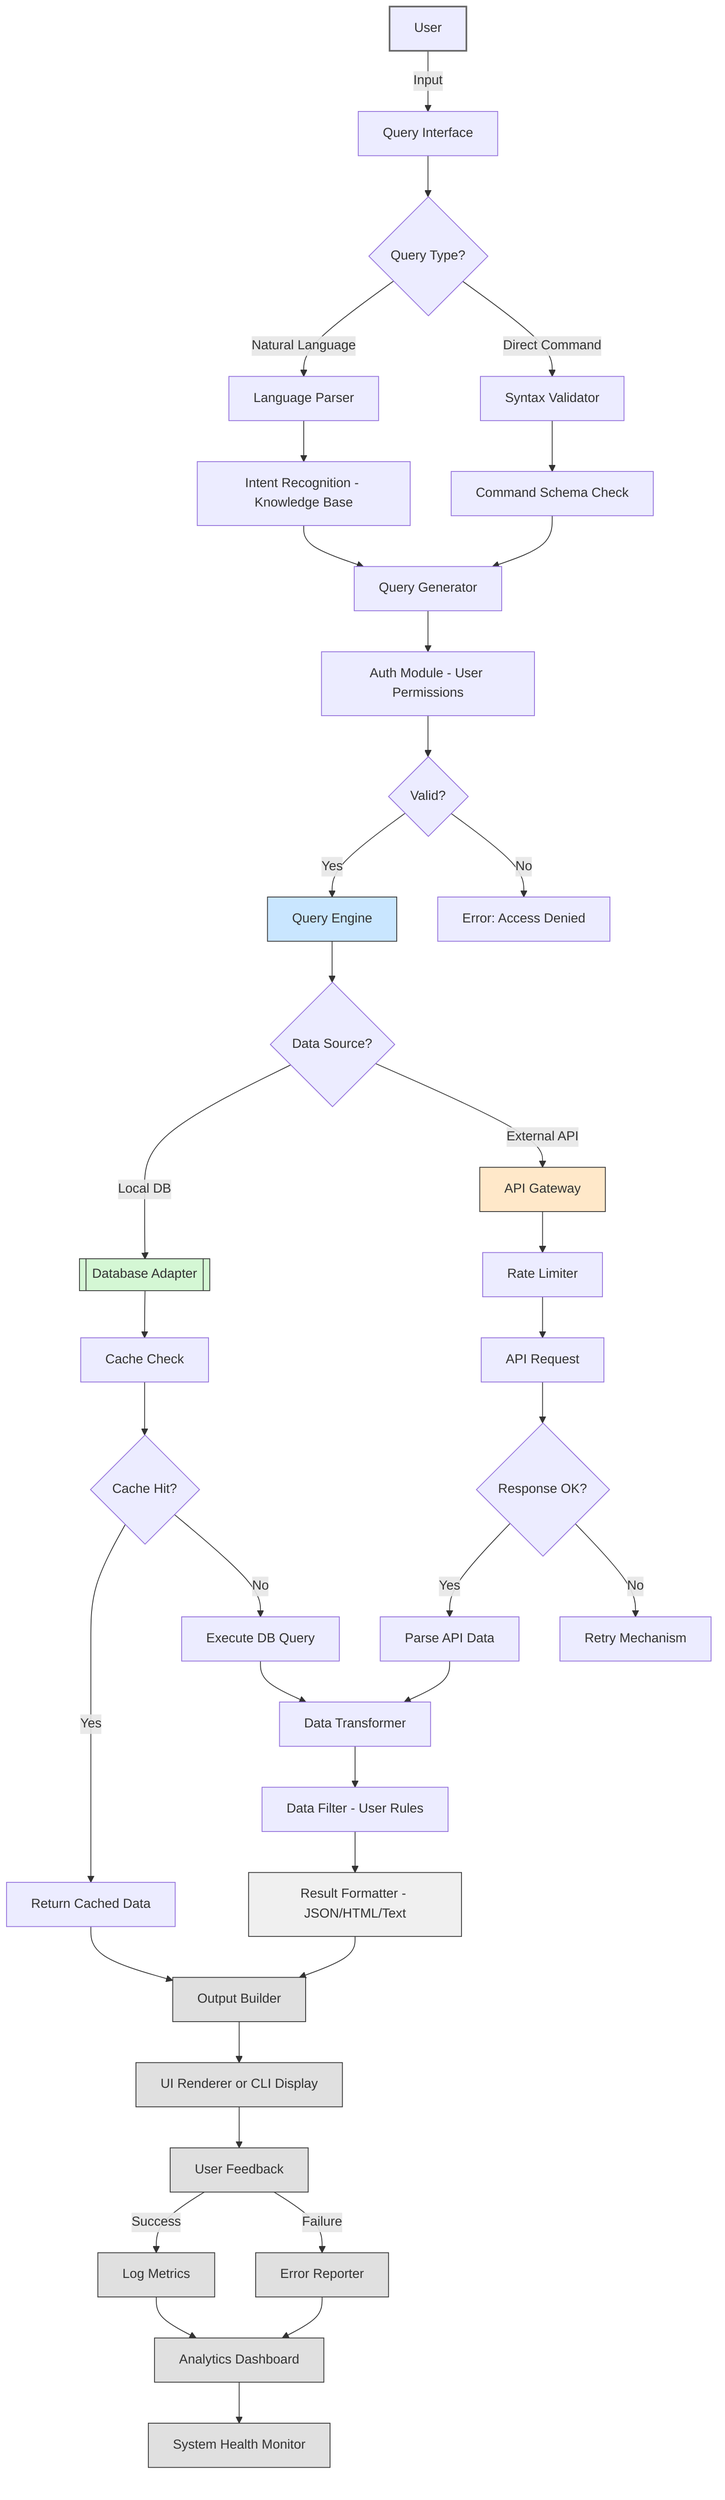 graph TD;
    A[User] -->|Input| B[Query Interface]
    B --> C{Query Type?}
    
    C -->|Natural Language| D[Language Parser]
    C -->|Direct Command| E[Syntax Validator]
    
    D --> F[Intent Recognition - Knowledge Base]
    E --> G[Command Schema Check]
    
    F --> H[Query Generator]
    G --> H
    
    H --> I[Auth Module - User Permissions]
    
    I --> J{Valid?}
    J -->|Yes| K[Query Engine]
    J -->|No| L[Error: Access Denied]
    
    K --> M{Data Source?}
    M -->|Local DB| N[[Database Adapter]]
    M -->|External API| O[API Gateway]
    
    N --> P[Cache Check]
    P --> Q{Cache Hit?}
    Q -->|Yes| R[Return Cached Data]
    Q -->|No| S[Execute DB Query]
    
    O --> T[Rate Limiter]
    T --> U[API Request]
    U --> V{Response OK?}
    V -->|Yes| W[Parse API Data]
    V -->|No| X[Retry Mechanism]
    
    S --> Y[Data Transformer]
    W --> Y
    
    Y --> Z[Data Filter - User Rules]
    Z --> AA[Result Formatter - JSON/HTML/Text]
    
    AA --> AB[Output Builder]
    R --> AB
    
    AB --> AC[UI Renderer or CLI Display]
    
    AC --> AD[User Feedback]
    AD -->|Success| AE[Log Metrics]
    AD -->|Failure| AF[Error Reporter]
    
    AE --> AG[Analytics Dashboard]
    AF --> AG
    AG --> AH[System Health Monitor]
    
    style A stroke:#666,stroke-width:2px
    style K fill:#c9e6ff,stroke:#333,stroke-width:1px
    style N fill:#d4f7d4,stroke:#333,stroke-width:1px
    style O fill:#ffe8c9,stroke:#333,stroke-width:1px
    style AA fill:#f0f0f0,stroke:#333,stroke-width:1px
    style AB fill:#e0e0e0,stroke:#333,stroke-width:1px
    style AC fill:#e0e0e0,stroke:#333,stroke-width:1px
    style AD fill:#e0e0e0,stroke:#333,stroke-width:1px
    style AE fill:#e0e0e0,stroke:#333,stroke-width:1px
    style AF fill:#e0e0e0,stroke:#333,stroke-width:1px
    style AG fill:#e0e0e0,stroke:#333,stroke-width:1px
    style AH fill:#e0e0e0,stroke:#333,stroke-width:1px